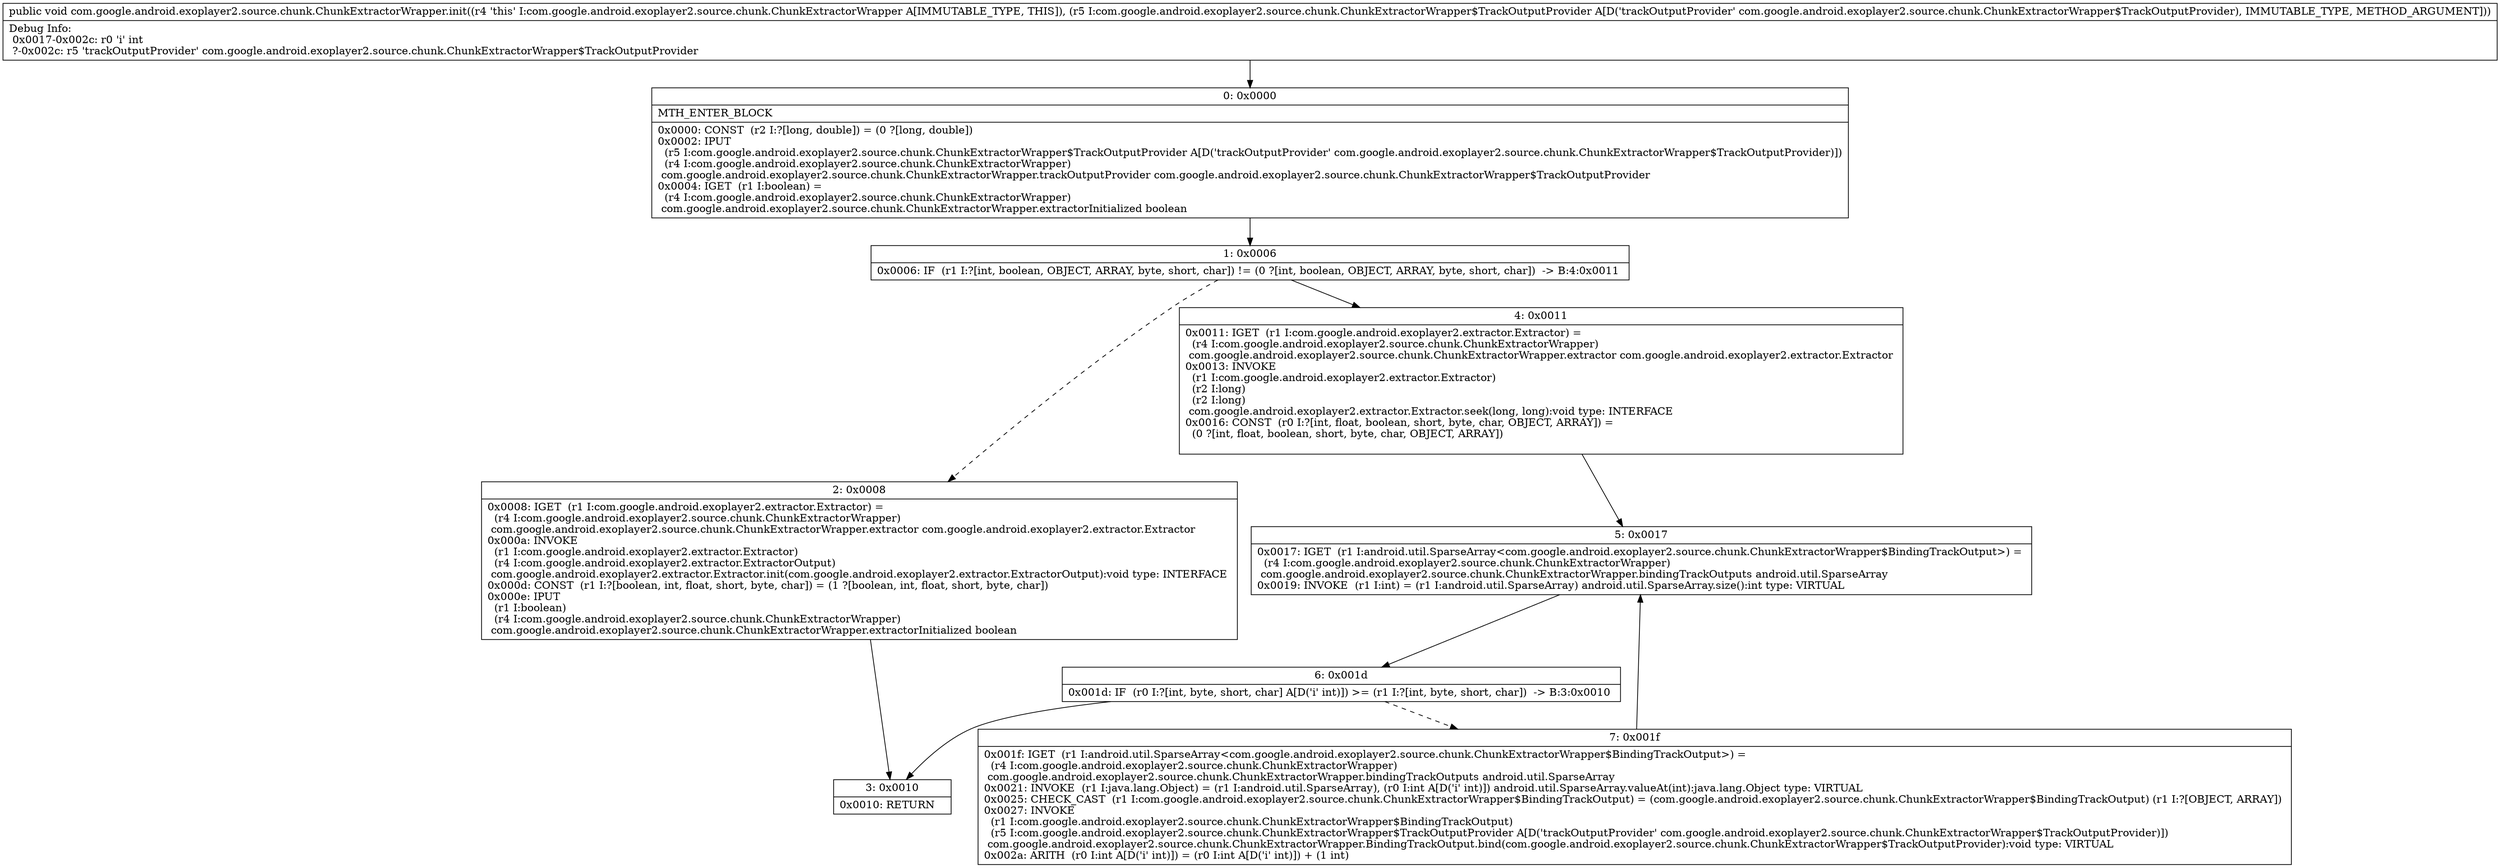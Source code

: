 digraph "CFG forcom.google.android.exoplayer2.source.chunk.ChunkExtractorWrapper.init(Lcom\/google\/android\/exoplayer2\/source\/chunk\/ChunkExtractorWrapper$TrackOutputProvider;)V" {
Node_0 [shape=record,label="{0\:\ 0x0000|MTH_ENTER_BLOCK\l|0x0000: CONST  (r2 I:?[long, double]) = (0 ?[long, double]) \l0x0002: IPUT  \l  (r5 I:com.google.android.exoplayer2.source.chunk.ChunkExtractorWrapper$TrackOutputProvider A[D('trackOutputProvider' com.google.android.exoplayer2.source.chunk.ChunkExtractorWrapper$TrackOutputProvider)])\l  (r4 I:com.google.android.exoplayer2.source.chunk.ChunkExtractorWrapper)\l com.google.android.exoplayer2.source.chunk.ChunkExtractorWrapper.trackOutputProvider com.google.android.exoplayer2.source.chunk.ChunkExtractorWrapper$TrackOutputProvider \l0x0004: IGET  (r1 I:boolean) = \l  (r4 I:com.google.android.exoplayer2.source.chunk.ChunkExtractorWrapper)\l com.google.android.exoplayer2.source.chunk.ChunkExtractorWrapper.extractorInitialized boolean \l}"];
Node_1 [shape=record,label="{1\:\ 0x0006|0x0006: IF  (r1 I:?[int, boolean, OBJECT, ARRAY, byte, short, char]) != (0 ?[int, boolean, OBJECT, ARRAY, byte, short, char])  \-\> B:4:0x0011 \l}"];
Node_2 [shape=record,label="{2\:\ 0x0008|0x0008: IGET  (r1 I:com.google.android.exoplayer2.extractor.Extractor) = \l  (r4 I:com.google.android.exoplayer2.source.chunk.ChunkExtractorWrapper)\l com.google.android.exoplayer2.source.chunk.ChunkExtractorWrapper.extractor com.google.android.exoplayer2.extractor.Extractor \l0x000a: INVOKE  \l  (r1 I:com.google.android.exoplayer2.extractor.Extractor)\l  (r4 I:com.google.android.exoplayer2.extractor.ExtractorOutput)\l com.google.android.exoplayer2.extractor.Extractor.init(com.google.android.exoplayer2.extractor.ExtractorOutput):void type: INTERFACE \l0x000d: CONST  (r1 I:?[boolean, int, float, short, byte, char]) = (1 ?[boolean, int, float, short, byte, char]) \l0x000e: IPUT  \l  (r1 I:boolean)\l  (r4 I:com.google.android.exoplayer2.source.chunk.ChunkExtractorWrapper)\l com.google.android.exoplayer2.source.chunk.ChunkExtractorWrapper.extractorInitialized boolean \l}"];
Node_3 [shape=record,label="{3\:\ 0x0010|0x0010: RETURN   \l}"];
Node_4 [shape=record,label="{4\:\ 0x0011|0x0011: IGET  (r1 I:com.google.android.exoplayer2.extractor.Extractor) = \l  (r4 I:com.google.android.exoplayer2.source.chunk.ChunkExtractorWrapper)\l com.google.android.exoplayer2.source.chunk.ChunkExtractorWrapper.extractor com.google.android.exoplayer2.extractor.Extractor \l0x0013: INVOKE  \l  (r1 I:com.google.android.exoplayer2.extractor.Extractor)\l  (r2 I:long)\l  (r2 I:long)\l com.google.android.exoplayer2.extractor.Extractor.seek(long, long):void type: INTERFACE \l0x0016: CONST  (r0 I:?[int, float, boolean, short, byte, char, OBJECT, ARRAY]) = \l  (0 ?[int, float, boolean, short, byte, char, OBJECT, ARRAY])\l \l}"];
Node_5 [shape=record,label="{5\:\ 0x0017|0x0017: IGET  (r1 I:android.util.SparseArray\<com.google.android.exoplayer2.source.chunk.ChunkExtractorWrapper$BindingTrackOutput\>) = \l  (r4 I:com.google.android.exoplayer2.source.chunk.ChunkExtractorWrapper)\l com.google.android.exoplayer2.source.chunk.ChunkExtractorWrapper.bindingTrackOutputs android.util.SparseArray \l0x0019: INVOKE  (r1 I:int) = (r1 I:android.util.SparseArray) android.util.SparseArray.size():int type: VIRTUAL \l}"];
Node_6 [shape=record,label="{6\:\ 0x001d|0x001d: IF  (r0 I:?[int, byte, short, char] A[D('i' int)]) \>= (r1 I:?[int, byte, short, char])  \-\> B:3:0x0010 \l}"];
Node_7 [shape=record,label="{7\:\ 0x001f|0x001f: IGET  (r1 I:android.util.SparseArray\<com.google.android.exoplayer2.source.chunk.ChunkExtractorWrapper$BindingTrackOutput\>) = \l  (r4 I:com.google.android.exoplayer2.source.chunk.ChunkExtractorWrapper)\l com.google.android.exoplayer2.source.chunk.ChunkExtractorWrapper.bindingTrackOutputs android.util.SparseArray \l0x0021: INVOKE  (r1 I:java.lang.Object) = (r1 I:android.util.SparseArray), (r0 I:int A[D('i' int)]) android.util.SparseArray.valueAt(int):java.lang.Object type: VIRTUAL \l0x0025: CHECK_CAST  (r1 I:com.google.android.exoplayer2.source.chunk.ChunkExtractorWrapper$BindingTrackOutput) = (com.google.android.exoplayer2.source.chunk.ChunkExtractorWrapper$BindingTrackOutput) (r1 I:?[OBJECT, ARRAY]) \l0x0027: INVOKE  \l  (r1 I:com.google.android.exoplayer2.source.chunk.ChunkExtractorWrapper$BindingTrackOutput)\l  (r5 I:com.google.android.exoplayer2.source.chunk.ChunkExtractorWrapper$TrackOutputProvider A[D('trackOutputProvider' com.google.android.exoplayer2.source.chunk.ChunkExtractorWrapper$TrackOutputProvider)])\l com.google.android.exoplayer2.source.chunk.ChunkExtractorWrapper.BindingTrackOutput.bind(com.google.android.exoplayer2.source.chunk.ChunkExtractorWrapper$TrackOutputProvider):void type: VIRTUAL \l0x002a: ARITH  (r0 I:int A[D('i' int)]) = (r0 I:int A[D('i' int)]) + (1 int) \l}"];
MethodNode[shape=record,label="{public void com.google.android.exoplayer2.source.chunk.ChunkExtractorWrapper.init((r4 'this' I:com.google.android.exoplayer2.source.chunk.ChunkExtractorWrapper A[IMMUTABLE_TYPE, THIS]), (r5 I:com.google.android.exoplayer2.source.chunk.ChunkExtractorWrapper$TrackOutputProvider A[D('trackOutputProvider' com.google.android.exoplayer2.source.chunk.ChunkExtractorWrapper$TrackOutputProvider), IMMUTABLE_TYPE, METHOD_ARGUMENT]))  | Debug Info:\l  0x0017\-0x002c: r0 'i' int\l  ?\-0x002c: r5 'trackOutputProvider' com.google.android.exoplayer2.source.chunk.ChunkExtractorWrapper$TrackOutputProvider\l}"];
MethodNode -> Node_0;
Node_0 -> Node_1;
Node_1 -> Node_2[style=dashed];
Node_1 -> Node_4;
Node_2 -> Node_3;
Node_4 -> Node_5;
Node_5 -> Node_6;
Node_6 -> Node_3;
Node_6 -> Node_7[style=dashed];
Node_7 -> Node_5;
}

